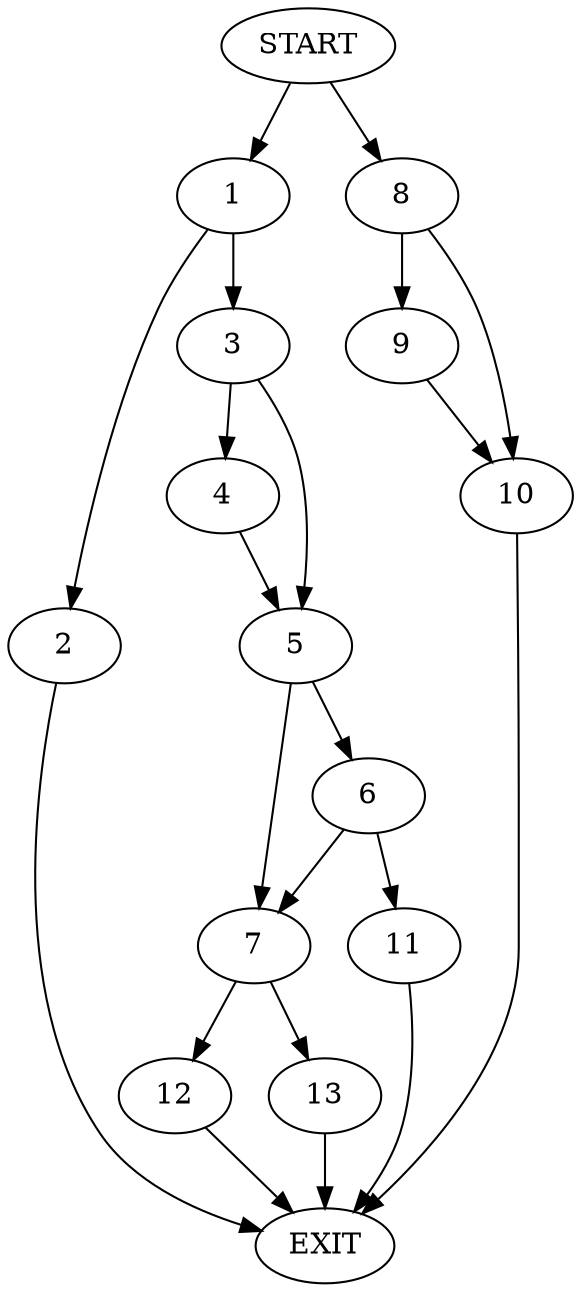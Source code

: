 digraph {
0 [label="START"]
14 [label="EXIT"]
0 -> 1
1 -> 2
1 -> 3
2 -> 14
3 -> 4
3 -> 5
4 -> 5
5 -> 6
5 -> 7
0 -> 8
8 -> 9
8 -> 10
10 -> 14
9 -> 10
6 -> 11
6 -> 7
7 -> 12
7 -> 13
11 -> 14
12 -> 14
13 -> 14
}
